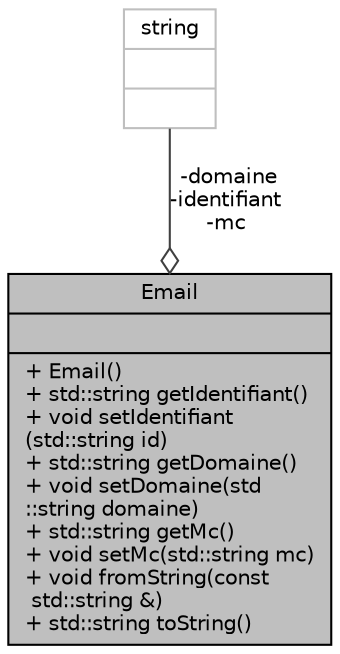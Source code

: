 digraph "Email"
{
 // LATEX_PDF_SIZE
  edge [fontname="Helvetica",fontsize="10",labelfontname="Helvetica",labelfontsize="10"];
  node [fontname="Helvetica",fontsize="10",shape=record];
  Node1 [label="{Email\n||+  Email()\l+ std::string getIdentifiant()\l+ void setIdentifiant\l(std::string id)\l+ std::string getDomaine()\l+ void setDomaine(std\l::string domaine)\l+ std::string getMc()\l+ void setMc(std::string mc)\l+ void fromString(const\l std::string &)\l+ std::string toString()\l}",height=0.2,width=0.4,color="black", fillcolor="grey75", style="filled", fontcolor="black",tooltip=" "];
  Node2 -> Node1 [color="grey25",fontsize="10",style="solid",label=" -domaine\n-identifiant\n-mc" ,arrowhead="odiamond",fontname="Helvetica"];
  Node2 [label="{string\n||}",height=0.2,width=0.4,color="grey75", fillcolor="white", style="filled",tooltip=" "];
}
